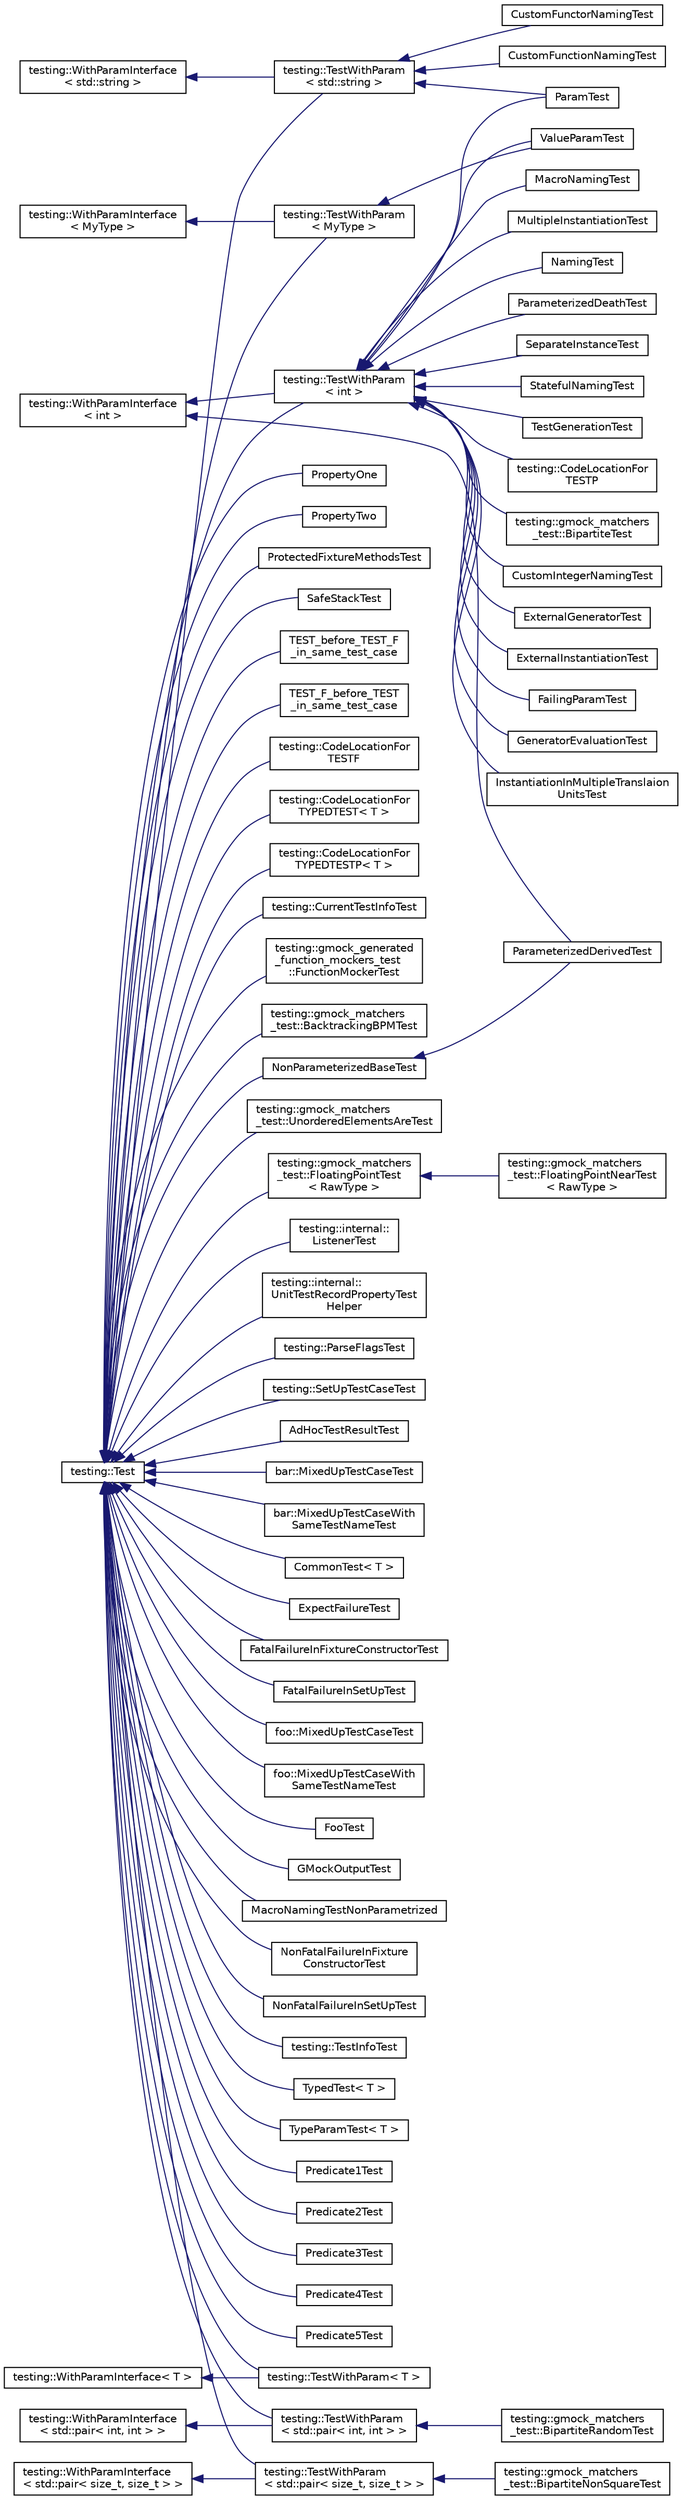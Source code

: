 digraph "Graphical Class Hierarchy"
{
  edge [fontname="Helvetica",fontsize="10",labelfontname="Helvetica",labelfontsize="10"];
  node [fontname="Helvetica",fontsize="10",shape=record];
  rankdir="LR";
  Node230 [label="testing::Test",height=0.2,width=0.4,color="black", fillcolor="white", style="filled",URL="$classtesting_1_1Test.html"];
  Node230 -> Node231 [dir="back",color="midnightblue",fontsize="10",style="solid",fontname="Helvetica"];
  Node231 [label="AdHocTestResultTest",height=0.2,width=0.4,color="black", fillcolor="white", style="filled",URL="$classAdHocTestResultTest.html"];
  Node230 -> Node232 [dir="back",color="midnightblue",fontsize="10",style="solid",fontname="Helvetica"];
  Node232 [label="bar::MixedUpTestCaseTest",height=0.2,width=0.4,color="black", fillcolor="white", style="filled",URL="$classbar_1_1MixedUpTestCaseTest.html"];
  Node230 -> Node233 [dir="back",color="midnightblue",fontsize="10",style="solid",fontname="Helvetica"];
  Node233 [label="bar::MixedUpTestCaseWith\lSameTestNameTest",height=0.2,width=0.4,color="black", fillcolor="white", style="filled",URL="$classbar_1_1MixedUpTestCaseWithSameTestNameTest.html"];
  Node230 -> Node234 [dir="back",color="midnightblue",fontsize="10",style="solid",fontname="Helvetica"];
  Node234 [label="CommonTest\< T \>",height=0.2,width=0.4,color="black", fillcolor="white", style="filled",URL="$classCommonTest.html"];
  Node230 -> Node235 [dir="back",color="midnightblue",fontsize="10",style="solid",fontname="Helvetica"];
  Node235 [label="ExpectFailureTest",height=0.2,width=0.4,color="black", fillcolor="white", style="filled",URL="$classExpectFailureTest.html"];
  Node230 -> Node236 [dir="back",color="midnightblue",fontsize="10",style="solid",fontname="Helvetica"];
  Node236 [label="FatalFailureInFixtureConstructorTest",height=0.2,width=0.4,color="black", fillcolor="white", style="filled",URL="$classFatalFailureInFixtureConstructorTest.html"];
  Node230 -> Node237 [dir="back",color="midnightblue",fontsize="10",style="solid",fontname="Helvetica"];
  Node237 [label="FatalFailureInSetUpTest",height=0.2,width=0.4,color="black", fillcolor="white", style="filled",URL="$classFatalFailureInSetUpTest.html"];
  Node230 -> Node238 [dir="back",color="midnightblue",fontsize="10",style="solid",fontname="Helvetica"];
  Node238 [label="foo::MixedUpTestCaseTest",height=0.2,width=0.4,color="black", fillcolor="white", style="filled",URL="$classfoo_1_1MixedUpTestCaseTest.html"];
  Node230 -> Node239 [dir="back",color="midnightblue",fontsize="10",style="solid",fontname="Helvetica"];
  Node239 [label="foo::MixedUpTestCaseWith\lSameTestNameTest",height=0.2,width=0.4,color="black", fillcolor="white", style="filled",URL="$classfoo_1_1MixedUpTestCaseWithSameTestNameTest.html"];
  Node230 -> Node240 [dir="back",color="midnightblue",fontsize="10",style="solid",fontname="Helvetica"];
  Node240 [label="FooTest",height=0.2,width=0.4,color="black", fillcolor="white", style="filled",URL="$classFooTest.html"];
  Node230 -> Node241 [dir="back",color="midnightblue",fontsize="10",style="solid",fontname="Helvetica"];
  Node241 [label="GMockOutputTest",height=0.2,width=0.4,color="black", fillcolor="white", style="filled",URL="$classGMockOutputTest.html"];
  Node230 -> Node242 [dir="back",color="midnightblue",fontsize="10",style="solid",fontname="Helvetica"];
  Node242 [label="MacroNamingTestNonParametrized",height=0.2,width=0.4,color="black", fillcolor="white", style="filled",URL="$classMacroNamingTestNonParametrized.html"];
  Node230 -> Node243 [dir="back",color="midnightblue",fontsize="10",style="solid",fontname="Helvetica"];
  Node243 [label="NonFatalFailureInFixture\lConstructorTest",height=0.2,width=0.4,color="black", fillcolor="white", style="filled",URL="$classNonFatalFailureInFixtureConstructorTest.html"];
  Node230 -> Node244 [dir="back",color="midnightblue",fontsize="10",style="solid",fontname="Helvetica"];
  Node244 [label="NonFatalFailureInSetUpTest",height=0.2,width=0.4,color="black", fillcolor="white", style="filled",URL="$classNonFatalFailureInSetUpTest.html"];
  Node230 -> Node245 [dir="back",color="midnightblue",fontsize="10",style="solid",fontname="Helvetica"];
  Node245 [label="NonParameterizedBaseTest",height=0.2,width=0.4,color="black", fillcolor="white", style="filled",URL="$classNonParameterizedBaseTest.html"];
  Node245 -> Node16 [dir="back",color="midnightblue",fontsize="10",style="solid",fontname="Helvetica"];
  Node16 [label="ParameterizedDerivedTest",height=0.2,width=0.4,color="black", fillcolor="white", style="filled",URL="$classParameterizedDerivedTest.html"];
  Node230 -> Node246 [dir="back",color="midnightblue",fontsize="10",style="solid",fontname="Helvetica"];
  Node246 [label="Predicate1Test",height=0.2,width=0.4,color="black", fillcolor="white", style="filled",URL="$classPredicate1Test.html"];
  Node230 -> Node247 [dir="back",color="midnightblue",fontsize="10",style="solid",fontname="Helvetica"];
  Node247 [label="Predicate2Test",height=0.2,width=0.4,color="black", fillcolor="white", style="filled",URL="$classPredicate2Test.html"];
  Node230 -> Node248 [dir="back",color="midnightblue",fontsize="10",style="solid",fontname="Helvetica"];
  Node248 [label="Predicate3Test",height=0.2,width=0.4,color="black", fillcolor="white", style="filled",URL="$classPredicate3Test.html"];
  Node230 -> Node249 [dir="back",color="midnightblue",fontsize="10",style="solid",fontname="Helvetica"];
  Node249 [label="Predicate4Test",height=0.2,width=0.4,color="black", fillcolor="white", style="filled",URL="$classPredicate4Test.html"];
  Node230 -> Node250 [dir="back",color="midnightblue",fontsize="10",style="solid",fontname="Helvetica"];
  Node250 [label="Predicate5Test",height=0.2,width=0.4,color="black", fillcolor="white", style="filled",URL="$classPredicate5Test.html"];
  Node230 -> Node251 [dir="back",color="midnightblue",fontsize="10",style="solid",fontname="Helvetica"];
  Node251 [label="PropertyOne",height=0.2,width=0.4,color="black", fillcolor="white", style="filled",URL="$classPropertyOne.html"];
  Node230 -> Node252 [dir="back",color="midnightblue",fontsize="10",style="solid",fontname="Helvetica"];
  Node252 [label="PropertyTwo",height=0.2,width=0.4,color="black", fillcolor="white", style="filled",URL="$classPropertyTwo.html"];
  Node230 -> Node253 [dir="back",color="midnightblue",fontsize="10",style="solid",fontname="Helvetica"];
  Node253 [label="ProtectedFixtureMethodsTest",height=0.2,width=0.4,color="black", fillcolor="white", style="filled",URL="$classProtectedFixtureMethodsTest.html"];
  Node230 -> Node254 [dir="back",color="midnightblue",fontsize="10",style="solid",fontname="Helvetica"];
  Node254 [label="SafeStackTest",height=0.2,width=0.4,color="black", fillcolor="white", style="filled",URL="$classSafeStackTest.html"];
  Node230 -> Node255 [dir="back",color="midnightblue",fontsize="10",style="solid",fontname="Helvetica"];
  Node255 [label="TEST_before_TEST_F\l_in_same_test_case",height=0.2,width=0.4,color="black", fillcolor="white", style="filled",URL="$classTEST__before__TEST__F__in__same__test__case.html"];
  Node230 -> Node256 [dir="back",color="midnightblue",fontsize="10",style="solid",fontname="Helvetica"];
  Node256 [label="TEST_F_before_TEST\l_in_same_test_case",height=0.2,width=0.4,color="black", fillcolor="white", style="filled",URL="$classTEST__F__before__TEST__in__same__test__case.html"];
  Node230 -> Node257 [dir="back",color="midnightblue",fontsize="10",style="solid",fontname="Helvetica"];
  Node257 [label="testing::CodeLocationFor\lTESTF",height=0.2,width=0.4,color="black", fillcolor="white", style="filled",URL="$classtesting_1_1CodeLocationForTESTF.html"];
  Node230 -> Node258 [dir="back",color="midnightblue",fontsize="10",style="solid",fontname="Helvetica"];
  Node258 [label="testing::CodeLocationFor\lTYPEDTEST\< T \>",height=0.2,width=0.4,color="black", fillcolor="white", style="filled",URL="$classtesting_1_1CodeLocationForTYPEDTEST.html"];
  Node230 -> Node259 [dir="back",color="midnightblue",fontsize="10",style="solid",fontname="Helvetica"];
  Node259 [label="testing::CodeLocationFor\lTYPEDTESTP\< T \>",height=0.2,width=0.4,color="black", fillcolor="white", style="filled",URL="$classtesting_1_1CodeLocationForTYPEDTESTP.html"];
  Node230 -> Node260 [dir="back",color="midnightblue",fontsize="10",style="solid",fontname="Helvetica"];
  Node260 [label="testing::CurrentTestInfoTest",height=0.2,width=0.4,color="black", fillcolor="white", style="filled",URL="$classtesting_1_1CurrentTestInfoTest.html"];
  Node230 -> Node261 [dir="back",color="midnightblue",fontsize="10",style="solid",fontname="Helvetica"];
  Node261 [label="testing::gmock_generated\l_function_mockers_test\l::FunctionMockerTest",height=0.2,width=0.4,color="black", fillcolor="white", style="filled",URL="$classtesting_1_1gmock__generated__function__mockers__test_1_1FunctionMockerTest.html"];
  Node230 -> Node262 [dir="back",color="midnightblue",fontsize="10",style="solid",fontname="Helvetica"];
  Node262 [label="testing::gmock_matchers\l_test::BacktrackingBPMTest",height=0.2,width=0.4,color="black", fillcolor="white", style="filled",URL="$classtesting_1_1gmock__matchers__test_1_1BacktrackingBPMTest.html"];
  Node230 -> Node263 [dir="back",color="midnightblue",fontsize="10",style="solid",fontname="Helvetica"];
  Node263 [label="testing::gmock_matchers\l_test::FloatingPointTest\l\< RawType \>",height=0.2,width=0.4,color="black", fillcolor="white", style="filled",URL="$classtesting_1_1gmock__matchers__test_1_1FloatingPointTest.html"];
  Node263 -> Node264 [dir="back",color="midnightblue",fontsize="10",style="solid",fontname="Helvetica"];
  Node264 [label="testing::gmock_matchers\l_test::FloatingPointNearTest\l\< RawType \>",height=0.2,width=0.4,color="black", fillcolor="white", style="filled",URL="$classtesting_1_1gmock__matchers__test_1_1FloatingPointNearTest.html"];
  Node230 -> Node265 [dir="back",color="midnightblue",fontsize="10",style="solid",fontname="Helvetica"];
  Node265 [label="testing::gmock_matchers\l_test::UnorderedElementsAreTest",height=0.2,width=0.4,color="black", fillcolor="white", style="filled",URL="$classtesting_1_1gmock__matchers__test_1_1UnorderedElementsAreTest.html"];
  Node230 -> Node266 [dir="back",color="midnightblue",fontsize="10",style="solid",fontname="Helvetica"];
  Node266 [label="testing::internal::\lListenerTest",height=0.2,width=0.4,color="black", fillcolor="white", style="filled",URL="$classtesting_1_1internal_1_1ListenerTest.html"];
  Node230 -> Node267 [dir="back",color="midnightblue",fontsize="10",style="solid",fontname="Helvetica"];
  Node267 [label="testing::internal::\lUnitTestRecordPropertyTest\lHelper",height=0.2,width=0.4,color="black", fillcolor="white", style="filled",URL="$classtesting_1_1internal_1_1UnitTestRecordPropertyTestHelper.html"];
  Node230 -> Node268 [dir="back",color="midnightblue",fontsize="10",style="solid",fontname="Helvetica"];
  Node268 [label="testing::ParseFlagsTest",height=0.2,width=0.4,color="black", fillcolor="white", style="filled",URL="$classtesting_1_1ParseFlagsTest.html"];
  Node230 -> Node269 [dir="back",color="midnightblue",fontsize="10",style="solid",fontname="Helvetica"];
  Node269 [label="testing::SetUpTestCaseTest",height=0.2,width=0.4,color="black", fillcolor="white", style="filled",URL="$classtesting_1_1SetUpTestCaseTest.html"];
  Node230 -> Node270 [dir="back",color="midnightblue",fontsize="10",style="solid",fontname="Helvetica"];
  Node270 [label="testing::TestInfoTest",height=0.2,width=0.4,color="black", fillcolor="white", style="filled",URL="$classtesting_1_1TestInfoTest.html"];
  Node230 -> Node34 [dir="back",color="midnightblue",fontsize="10",style="solid",fontname="Helvetica"];
  Node34 [label="testing::TestWithParam\< T \>",height=0.2,width=0.4,color="black", fillcolor="white", style="filled",URL="$classtesting_1_1TestWithParam.html"];
  Node230 -> Node17 [dir="back",color="midnightblue",fontsize="10",style="solid",fontname="Helvetica"];
  Node17 [label="testing::TestWithParam\l\< int \>",height=0.2,width=0.4,color="black", fillcolor="white", style="filled",URL="$classtesting_1_1TestWithParam.html"];
  Node17 -> Node18 [dir="back",color="midnightblue",fontsize="10",style="solid",fontname="Helvetica"];
  Node18 [label="CustomIntegerNamingTest",height=0.2,width=0.4,color="black", fillcolor="white", style="filled",URL="$classCustomIntegerNamingTest.html"];
  Node17 -> Node19 [dir="back",color="midnightblue",fontsize="10",style="solid",fontname="Helvetica"];
  Node19 [label="ExternalGeneratorTest",height=0.2,width=0.4,color="black", fillcolor="white", style="filled",URL="$classExternalGeneratorTest.html"];
  Node17 -> Node20 [dir="back",color="midnightblue",fontsize="10",style="solid",fontname="Helvetica"];
  Node20 [label="ExternalInstantiationTest",height=0.2,width=0.4,color="black", fillcolor="white", style="filled",URL="$classExternalInstantiationTest.html"];
  Node17 -> Node21 [dir="back",color="midnightblue",fontsize="10",style="solid",fontname="Helvetica"];
  Node21 [label="FailingParamTest",height=0.2,width=0.4,color="black", fillcolor="white", style="filled",URL="$classFailingParamTest.html"];
  Node17 -> Node22 [dir="back",color="midnightblue",fontsize="10",style="solid",fontname="Helvetica"];
  Node22 [label="GeneratorEvaluationTest",height=0.2,width=0.4,color="black", fillcolor="white", style="filled",URL="$classGeneratorEvaluationTest.html"];
  Node17 -> Node23 [dir="back",color="midnightblue",fontsize="10",style="solid",fontname="Helvetica"];
  Node23 [label="InstantiationInMultipleTranslaion\lUnitsTest",height=0.2,width=0.4,color="black", fillcolor="white", style="filled",URL="$classInstantiationInMultipleTranslaionUnitsTest.html"];
  Node17 -> Node24 [dir="back",color="midnightblue",fontsize="10",style="solid",fontname="Helvetica"];
  Node24 [label="MacroNamingTest",height=0.2,width=0.4,color="black", fillcolor="white", style="filled",URL="$classMacroNamingTest.html"];
  Node17 -> Node25 [dir="back",color="midnightblue",fontsize="10",style="solid",fontname="Helvetica"];
  Node25 [label="MultipleInstantiationTest",height=0.2,width=0.4,color="black", fillcolor="white", style="filled",URL="$classMultipleInstantiationTest.html"];
  Node17 -> Node26 [dir="back",color="midnightblue",fontsize="10",style="solid",fontname="Helvetica"];
  Node26 [label="NamingTest",height=0.2,width=0.4,color="black", fillcolor="white", style="filled",URL="$classNamingTest.html"];
  Node17 -> Node27 [dir="back",color="midnightblue",fontsize="10",style="solid",fontname="Helvetica"];
  Node27 [label="ParameterizedDeathTest",height=0.2,width=0.4,color="black", fillcolor="white", style="filled",URL="$classParameterizedDeathTest.html"];
  Node17 -> Node4 [dir="back",color="midnightblue",fontsize="10",style="solid",fontname="Helvetica"];
  Node4 [label="ParamTest",height=0.2,width=0.4,color="black", fillcolor="white", style="filled",URL="$classParamTest.html"];
  Node17 -> Node28 [dir="back",color="midnightblue",fontsize="10",style="solid",fontname="Helvetica"];
  Node28 [label="SeparateInstanceTest",height=0.2,width=0.4,color="black", fillcolor="white", style="filled",URL="$classSeparateInstanceTest.html"];
  Node17 -> Node29 [dir="back",color="midnightblue",fontsize="10",style="solid",fontname="Helvetica"];
  Node29 [label="StatefulNamingTest",height=0.2,width=0.4,color="black", fillcolor="white", style="filled",URL="$classStatefulNamingTest.html"];
  Node17 -> Node30 [dir="back",color="midnightblue",fontsize="10",style="solid",fontname="Helvetica"];
  Node30 [label="TestGenerationTest",height=0.2,width=0.4,color="black", fillcolor="white", style="filled",URL="$classTestGenerationTest.html"];
  Node17 -> Node31 [dir="back",color="midnightblue",fontsize="10",style="solid",fontname="Helvetica"];
  Node31 [label="testing::CodeLocationFor\lTESTP",height=0.2,width=0.4,color="black", fillcolor="white", style="filled",URL="$classtesting_1_1CodeLocationForTESTP.html"];
  Node17 -> Node32 [dir="back",color="midnightblue",fontsize="10",style="solid",fontname="Helvetica"];
  Node32 [label="testing::gmock_matchers\l_test::BipartiteTest",height=0.2,width=0.4,color="black", fillcolor="white", style="filled",URL="$classtesting_1_1gmock__matchers__test_1_1BipartiteTest.html"];
  Node17 -> Node14 [dir="back",color="midnightblue",fontsize="10",style="solid",fontname="Helvetica"];
  Node14 [label="ValueParamTest",height=0.2,width=0.4,color="black", fillcolor="white", style="filled",URL="$classValueParamTest.html"];
  Node230 -> Node13 [dir="back",color="midnightblue",fontsize="10",style="solid",fontname="Helvetica"];
  Node13 [label="testing::TestWithParam\l\< MyType \>",height=0.2,width=0.4,color="black", fillcolor="white", style="filled",URL="$classtesting_1_1TestWithParam.html"];
  Node13 -> Node14 [dir="back",color="midnightblue",fontsize="10",style="solid",fontname="Helvetica"];
  Node230 -> Node10 [dir="back",color="midnightblue",fontsize="10",style="solid",fontname="Helvetica"];
  Node10 [label="testing::TestWithParam\l\< std::pair\< int, int \> \>",height=0.2,width=0.4,color="black", fillcolor="white", style="filled",URL="$classtesting_1_1TestWithParam.html"];
  Node10 -> Node11 [dir="back",color="midnightblue",fontsize="10",style="solid",fontname="Helvetica"];
  Node11 [label="testing::gmock_matchers\l_test::BipartiteRandomTest",height=0.2,width=0.4,color="black", fillcolor="white", style="filled",URL="$classtesting_1_1gmock__matchers__test_1_1BipartiteRandomTest.html"];
  Node230 -> Node7 [dir="back",color="midnightblue",fontsize="10",style="solid",fontname="Helvetica"];
  Node7 [label="testing::TestWithParam\l\< std::pair\< size_t, size_t \> \>",height=0.2,width=0.4,color="black", fillcolor="white", style="filled",URL="$classtesting_1_1TestWithParam.html"];
  Node7 -> Node8 [dir="back",color="midnightblue",fontsize="10",style="solid",fontname="Helvetica"];
  Node8 [label="testing::gmock_matchers\l_test::BipartiteNonSquareTest",height=0.2,width=0.4,color="black", fillcolor="white", style="filled",URL="$classtesting_1_1gmock__matchers__test_1_1BipartiteNonSquareTest.html"];
  Node230 -> Node1 [dir="back",color="midnightblue",fontsize="10",style="solid",fontname="Helvetica"];
  Node1 [label="testing::TestWithParam\l\< std::string \>",height=0.2,width=0.4,color="black", fillcolor="white", style="filled",URL="$classtesting_1_1TestWithParam.html"];
  Node1 -> Node2 [dir="back",color="midnightblue",fontsize="10",style="solid",fontname="Helvetica"];
  Node2 [label="CustomFunctionNamingTest",height=0.2,width=0.4,color="black", fillcolor="white", style="filled",URL="$classCustomFunctionNamingTest.html"];
  Node1 -> Node3 [dir="back",color="midnightblue",fontsize="10",style="solid",fontname="Helvetica"];
  Node3 [label="CustomFunctorNamingTest",height=0.2,width=0.4,color="black", fillcolor="white", style="filled",URL="$classCustomFunctorNamingTest.html"];
  Node1 -> Node4 [dir="back",color="midnightblue",fontsize="10",style="solid",fontname="Helvetica"];
  Node230 -> Node271 [dir="back",color="midnightblue",fontsize="10",style="solid",fontname="Helvetica"];
  Node271 [label="TypedTest\< T \>",height=0.2,width=0.4,color="black", fillcolor="white", style="filled",URL="$classTypedTest.html"];
  Node230 -> Node272 [dir="back",color="midnightblue",fontsize="10",style="solid",fontname="Helvetica"];
  Node272 [label="TypeParamTest\< T \>",height=0.2,width=0.4,color="black", fillcolor="white", style="filled",URL="$classTypeParamTest.html"];
  Node33 [label="testing::WithParamInterface\< T \>",height=0.2,width=0.4,color="black", fillcolor="white", style="filled",URL="$classtesting_1_1WithParamInterface.html"];
  Node33 -> Node34 [dir="back",color="midnightblue",fontsize="10",style="solid",fontname="Helvetica"];
  Node15 [label="testing::WithParamInterface\l\< int \>",height=0.2,width=0.4,color="black", fillcolor="white", style="filled",URL="$classtesting_1_1WithParamInterface.html"];
  Node15 -> Node16 [dir="back",color="midnightblue",fontsize="10",style="solid",fontname="Helvetica"];
  Node15 -> Node17 [dir="back",color="midnightblue",fontsize="10",style="solid",fontname="Helvetica"];
  Node12 [label="testing::WithParamInterface\l\< MyType \>",height=0.2,width=0.4,color="black", fillcolor="white", style="filled",URL="$classtesting_1_1WithParamInterface.html"];
  Node12 -> Node13 [dir="back",color="midnightblue",fontsize="10",style="solid",fontname="Helvetica"];
  Node9 [label="testing::WithParamInterface\l\< std::pair\< int, int \> \>",height=0.2,width=0.4,color="black", fillcolor="white", style="filled",URL="$classtesting_1_1WithParamInterface.html"];
  Node9 -> Node10 [dir="back",color="midnightblue",fontsize="10",style="solid",fontname="Helvetica"];
  Node6 [label="testing::WithParamInterface\l\< std::pair\< size_t, size_t \> \>",height=0.2,width=0.4,color="black", fillcolor="white", style="filled",URL="$classtesting_1_1WithParamInterface.html"];
  Node6 -> Node7 [dir="back",color="midnightblue",fontsize="10",style="solid",fontname="Helvetica"];
  Node0 [label="testing::WithParamInterface\l\< std::string \>",height=0.2,width=0.4,color="black", fillcolor="white", style="filled",URL="$classtesting_1_1WithParamInterface.html"];
  Node0 -> Node1 [dir="back",color="midnightblue",fontsize="10",style="solid",fontname="Helvetica"];
}
